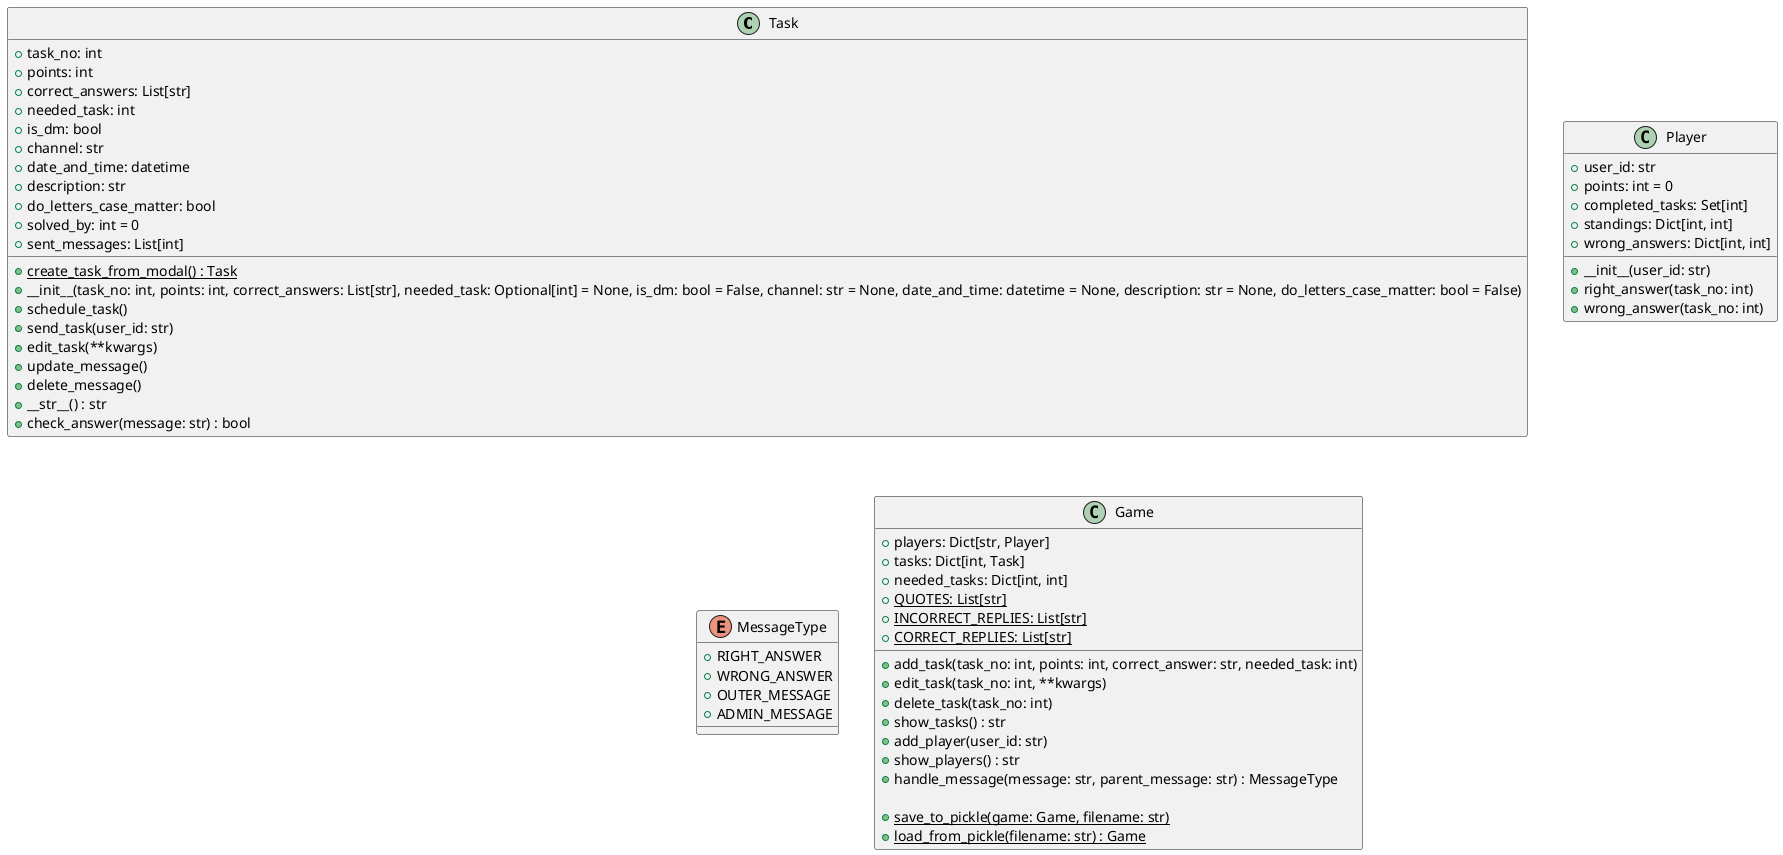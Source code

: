 @startuml
class Task {
  +task_no: int
  +points: int
  +correct_answers: List[str]
  +needed_task: int
  +is_dm: bool
  +channel: str
  +date_and_time: datetime
  +description: str
  +do_letters_case_matter: bool
  +solved_by: int = 0
  +sent_messages: List[int]


  + {static} create_task_from_modal() : Task
  +__init__(task_no: int, points: int, correct_answers: List[str], needed_task: Optional[int] = None, is_dm: bool = False, channel: str = None, date_and_time: datetime = None, description: str = None, do_letters_case_matter: bool = False)
  +schedule_task()
  +send_task(user_id: str)
  +edit_task(**kwargs)
  +update_message()
  +delete_message()
  +__str__() : str
  +check_answer(message: str) : bool
}

class Player {
  +user_id: str
  +points: int = 0
  +completed_tasks: Set[int]
  +standings: Dict[int, int]
  +wrong_answers: Dict[int, int]
  
  +__init__(user_id: str)
  +right_answer(task_no: int)
  +wrong_answer(task_no: int)
  
}

enum MessageType {
  +RIGHT_ANSWER
  +WRONG_ANSWER
  +OUTER_MESSAGE
  +ADMIN_MESSAGE
}

class Game {
  +players: Dict[str, Player]
  +tasks: Dict[int, Task]
  +needed_tasks: Dict[int, int]
  +{static} QUOTES: List[str]
  +{static} INCORRECT_REPLIES: List[str]
  +{static} CORRECT_REPLIES: List[str]

  +add_task(task_no: int, points: int, correct_answer: str, needed_task: int)
  +edit_task(task_no: int, **kwargs)
  +delete_task(task_no: int)
  +show_tasks() : str
  +add_player(user_id: str)
  +show_players() : str
  +handle_message(message: str, parent_message: str) : MessageType

  +{static} save_to_pickle(game: Game, filename: str)
  +{static} load_from_pickle(filename: str) : Game
}
@enduml